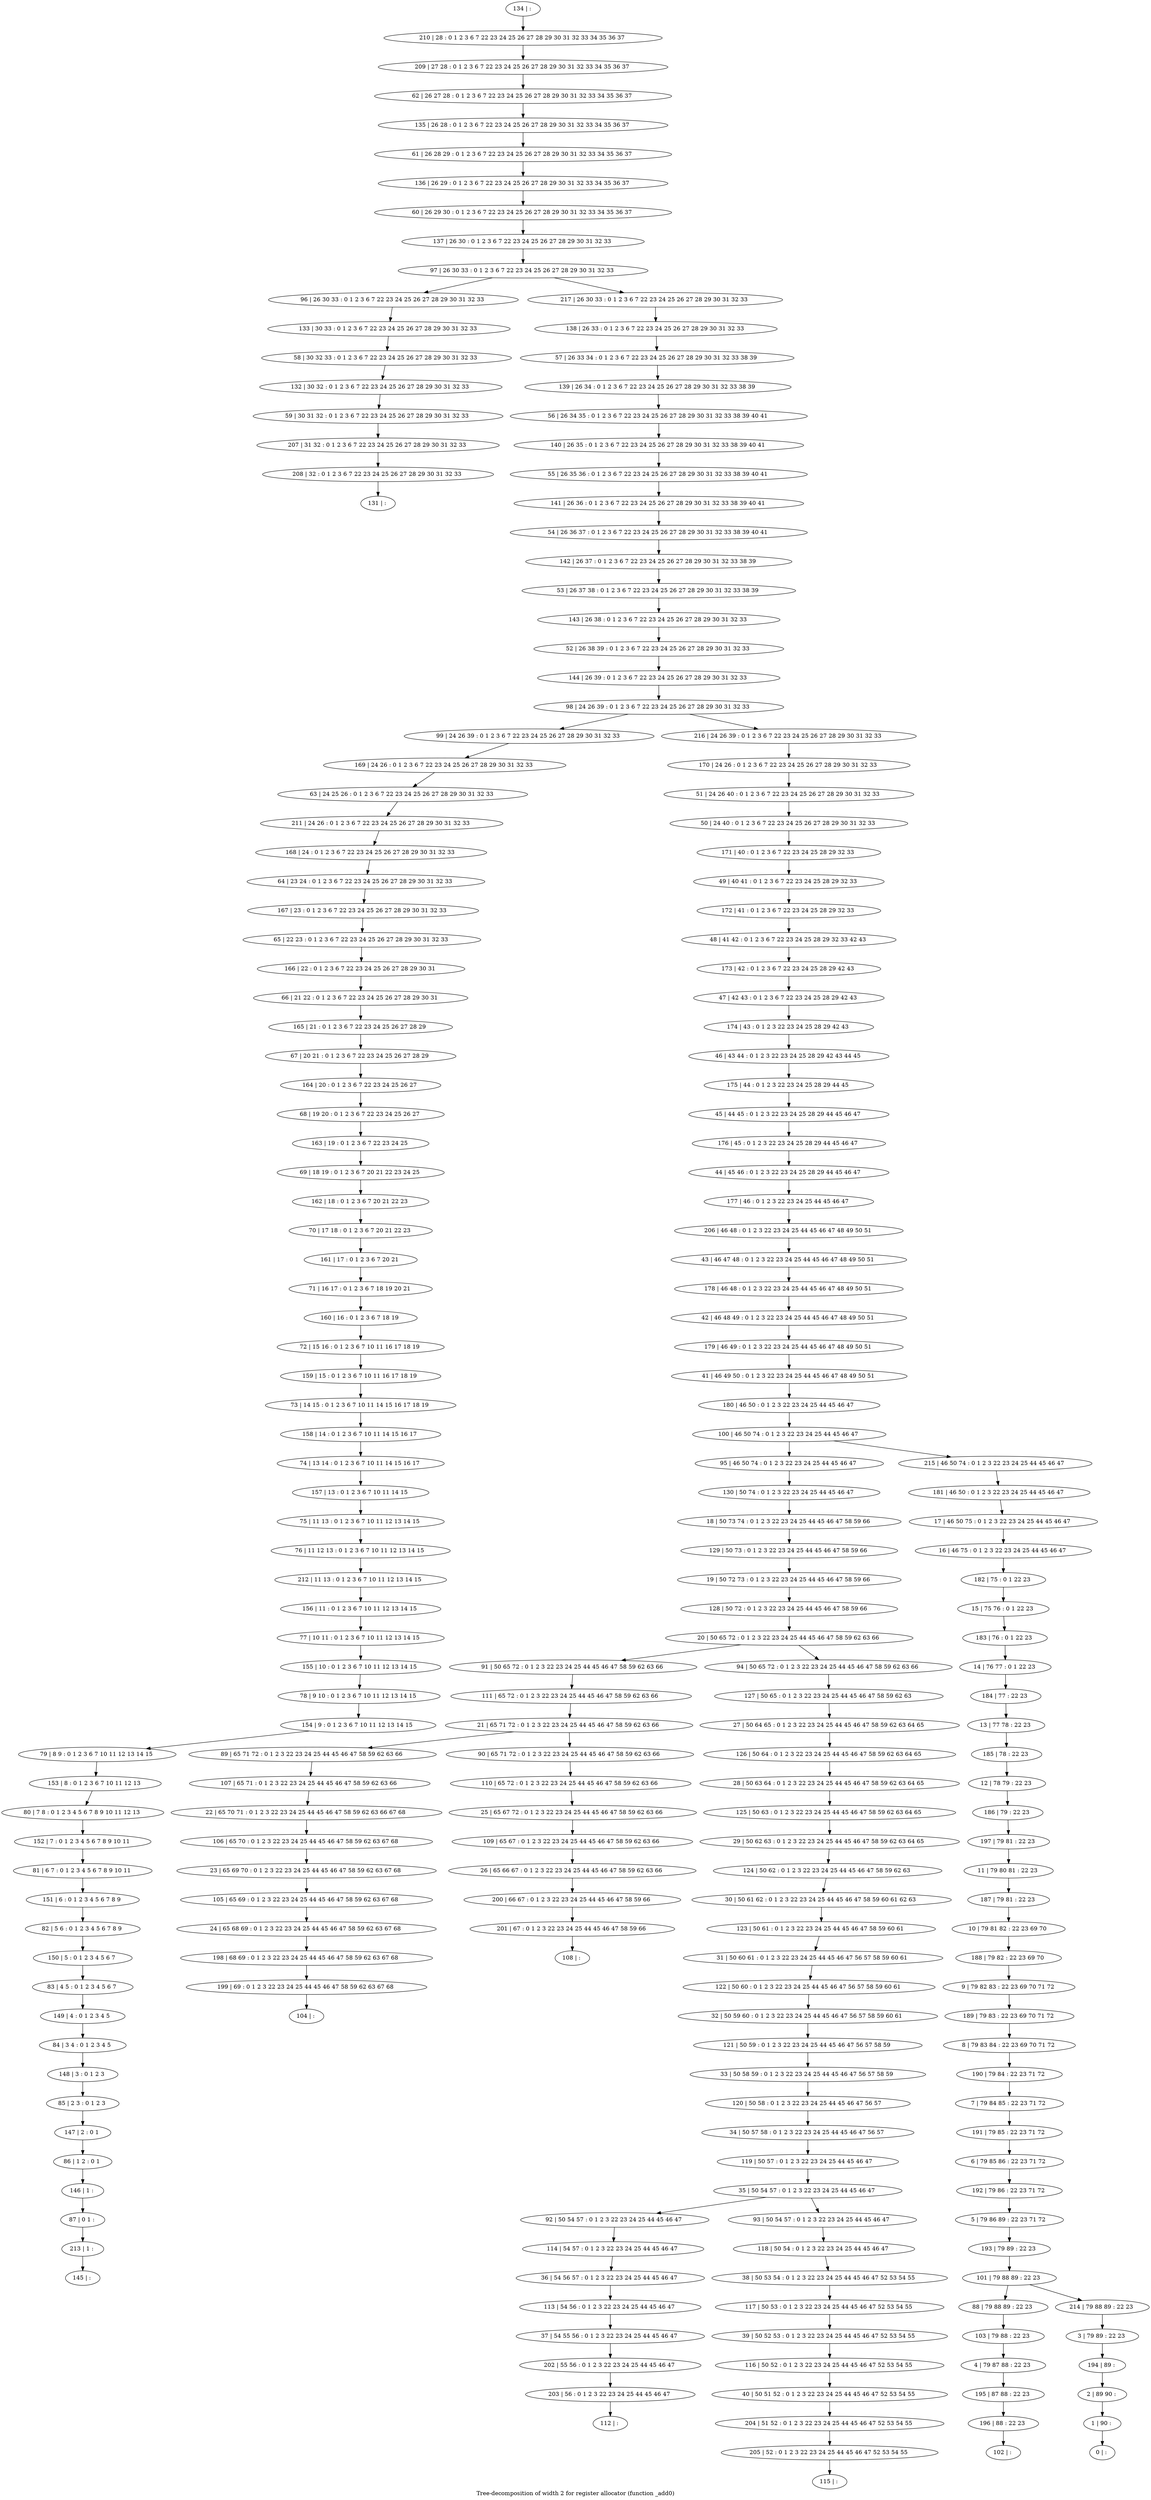 digraph G {
graph [label="Tree-decomposition of width 2 for register allocator (function _add0)"]
0[label="0 | : "];
1[label="1 | 90 : "];
2[label="2 | 89 90 : "];
3[label="3 | 79 89 : 22 23 "];
4[label="4 | 79 87 88 : 22 23 "];
5[label="5 | 79 86 89 : 22 23 71 72 "];
6[label="6 | 79 85 86 : 22 23 71 72 "];
7[label="7 | 79 84 85 : 22 23 71 72 "];
8[label="8 | 79 83 84 : 22 23 69 70 71 72 "];
9[label="9 | 79 82 83 : 22 23 69 70 71 72 "];
10[label="10 | 79 81 82 : 22 23 69 70 "];
11[label="11 | 79 80 81 : 22 23 "];
12[label="12 | 78 79 : 22 23 "];
13[label="13 | 77 78 : 22 23 "];
14[label="14 | 76 77 : 0 1 22 23 "];
15[label="15 | 75 76 : 0 1 22 23 "];
16[label="16 | 46 75 : 0 1 2 3 22 23 24 25 44 45 46 47 "];
17[label="17 | 46 50 75 : 0 1 2 3 22 23 24 25 44 45 46 47 "];
18[label="18 | 50 73 74 : 0 1 2 3 22 23 24 25 44 45 46 47 58 59 66 "];
19[label="19 | 50 72 73 : 0 1 2 3 22 23 24 25 44 45 46 47 58 59 66 "];
20[label="20 | 50 65 72 : 0 1 2 3 22 23 24 25 44 45 46 47 58 59 62 63 66 "];
21[label="21 | 65 71 72 : 0 1 2 3 22 23 24 25 44 45 46 47 58 59 62 63 66 "];
22[label="22 | 65 70 71 : 0 1 2 3 22 23 24 25 44 45 46 47 58 59 62 63 66 67 68 "];
23[label="23 | 65 69 70 : 0 1 2 3 22 23 24 25 44 45 46 47 58 59 62 63 67 68 "];
24[label="24 | 65 68 69 : 0 1 2 3 22 23 24 25 44 45 46 47 58 59 62 63 67 68 "];
25[label="25 | 65 67 72 : 0 1 2 3 22 23 24 25 44 45 46 47 58 59 62 63 66 "];
26[label="26 | 65 66 67 : 0 1 2 3 22 23 24 25 44 45 46 47 58 59 62 63 66 "];
27[label="27 | 50 64 65 : 0 1 2 3 22 23 24 25 44 45 46 47 58 59 62 63 64 65 "];
28[label="28 | 50 63 64 : 0 1 2 3 22 23 24 25 44 45 46 47 58 59 62 63 64 65 "];
29[label="29 | 50 62 63 : 0 1 2 3 22 23 24 25 44 45 46 47 58 59 62 63 64 65 "];
30[label="30 | 50 61 62 : 0 1 2 3 22 23 24 25 44 45 46 47 58 59 60 61 62 63 "];
31[label="31 | 50 60 61 : 0 1 2 3 22 23 24 25 44 45 46 47 56 57 58 59 60 61 "];
32[label="32 | 50 59 60 : 0 1 2 3 22 23 24 25 44 45 46 47 56 57 58 59 60 61 "];
33[label="33 | 50 58 59 : 0 1 2 3 22 23 24 25 44 45 46 47 56 57 58 59 "];
34[label="34 | 50 57 58 : 0 1 2 3 22 23 24 25 44 45 46 47 56 57 "];
35[label="35 | 50 54 57 : 0 1 2 3 22 23 24 25 44 45 46 47 "];
36[label="36 | 54 56 57 : 0 1 2 3 22 23 24 25 44 45 46 47 "];
37[label="37 | 54 55 56 : 0 1 2 3 22 23 24 25 44 45 46 47 "];
38[label="38 | 50 53 54 : 0 1 2 3 22 23 24 25 44 45 46 47 52 53 54 55 "];
39[label="39 | 50 52 53 : 0 1 2 3 22 23 24 25 44 45 46 47 52 53 54 55 "];
40[label="40 | 50 51 52 : 0 1 2 3 22 23 24 25 44 45 46 47 52 53 54 55 "];
41[label="41 | 46 49 50 : 0 1 2 3 22 23 24 25 44 45 46 47 48 49 50 51 "];
42[label="42 | 46 48 49 : 0 1 2 3 22 23 24 25 44 45 46 47 48 49 50 51 "];
43[label="43 | 46 47 48 : 0 1 2 3 22 23 24 25 44 45 46 47 48 49 50 51 "];
44[label="44 | 45 46 : 0 1 2 3 22 23 24 25 28 29 44 45 46 47 "];
45[label="45 | 44 45 : 0 1 2 3 22 23 24 25 28 29 44 45 46 47 "];
46[label="46 | 43 44 : 0 1 2 3 22 23 24 25 28 29 42 43 44 45 "];
47[label="47 | 42 43 : 0 1 2 3 6 7 22 23 24 25 28 29 42 43 "];
48[label="48 | 41 42 : 0 1 2 3 6 7 22 23 24 25 28 29 32 33 42 43 "];
49[label="49 | 40 41 : 0 1 2 3 6 7 22 23 24 25 28 29 32 33 "];
50[label="50 | 24 40 : 0 1 2 3 6 7 22 23 24 25 26 27 28 29 30 31 32 33 "];
51[label="51 | 24 26 40 : 0 1 2 3 6 7 22 23 24 25 26 27 28 29 30 31 32 33 "];
52[label="52 | 26 38 39 : 0 1 2 3 6 7 22 23 24 25 26 27 28 29 30 31 32 33 "];
53[label="53 | 26 37 38 : 0 1 2 3 6 7 22 23 24 25 26 27 28 29 30 31 32 33 38 39 "];
54[label="54 | 26 36 37 : 0 1 2 3 6 7 22 23 24 25 26 27 28 29 30 31 32 33 38 39 40 41 "];
55[label="55 | 26 35 36 : 0 1 2 3 6 7 22 23 24 25 26 27 28 29 30 31 32 33 38 39 40 41 "];
56[label="56 | 26 34 35 : 0 1 2 3 6 7 22 23 24 25 26 27 28 29 30 31 32 33 38 39 40 41 "];
57[label="57 | 26 33 34 : 0 1 2 3 6 7 22 23 24 25 26 27 28 29 30 31 32 33 38 39 "];
58[label="58 | 30 32 33 : 0 1 2 3 6 7 22 23 24 25 26 27 28 29 30 31 32 33 "];
59[label="59 | 30 31 32 : 0 1 2 3 6 7 22 23 24 25 26 27 28 29 30 31 32 33 "];
60[label="60 | 26 29 30 : 0 1 2 3 6 7 22 23 24 25 26 27 28 29 30 31 32 33 34 35 36 37 "];
61[label="61 | 26 28 29 : 0 1 2 3 6 7 22 23 24 25 26 27 28 29 30 31 32 33 34 35 36 37 "];
62[label="62 | 26 27 28 : 0 1 2 3 6 7 22 23 24 25 26 27 28 29 30 31 32 33 34 35 36 37 "];
63[label="63 | 24 25 26 : 0 1 2 3 6 7 22 23 24 25 26 27 28 29 30 31 32 33 "];
64[label="64 | 23 24 : 0 1 2 3 6 7 22 23 24 25 26 27 28 29 30 31 32 33 "];
65[label="65 | 22 23 : 0 1 2 3 6 7 22 23 24 25 26 27 28 29 30 31 32 33 "];
66[label="66 | 21 22 : 0 1 2 3 6 7 22 23 24 25 26 27 28 29 30 31 "];
67[label="67 | 20 21 : 0 1 2 3 6 7 22 23 24 25 26 27 28 29 "];
68[label="68 | 19 20 : 0 1 2 3 6 7 22 23 24 25 26 27 "];
69[label="69 | 18 19 : 0 1 2 3 6 7 20 21 22 23 24 25 "];
70[label="70 | 17 18 : 0 1 2 3 6 7 20 21 22 23 "];
71[label="71 | 16 17 : 0 1 2 3 6 7 18 19 20 21 "];
72[label="72 | 15 16 : 0 1 2 3 6 7 10 11 16 17 18 19 "];
73[label="73 | 14 15 : 0 1 2 3 6 7 10 11 14 15 16 17 18 19 "];
74[label="74 | 13 14 : 0 1 2 3 6 7 10 11 14 15 16 17 "];
75[label="75 | 11 13 : 0 1 2 3 6 7 10 11 12 13 14 15 "];
76[label="76 | 11 12 13 : 0 1 2 3 6 7 10 11 12 13 14 15 "];
77[label="77 | 10 11 : 0 1 2 3 6 7 10 11 12 13 14 15 "];
78[label="78 | 9 10 : 0 1 2 3 6 7 10 11 12 13 14 15 "];
79[label="79 | 8 9 : 0 1 2 3 6 7 10 11 12 13 14 15 "];
80[label="80 | 7 8 : 0 1 2 3 4 5 6 7 8 9 10 11 12 13 "];
81[label="81 | 6 7 : 0 1 2 3 4 5 6 7 8 9 10 11 "];
82[label="82 | 5 6 : 0 1 2 3 4 5 6 7 8 9 "];
83[label="83 | 4 5 : 0 1 2 3 4 5 6 7 "];
84[label="84 | 3 4 : 0 1 2 3 4 5 "];
85[label="85 | 2 3 : 0 1 2 3 "];
86[label="86 | 1 2 : 0 1 "];
87[label="87 | 0 1 : "];
88[label="88 | 79 88 89 : 22 23 "];
89[label="89 | 65 71 72 : 0 1 2 3 22 23 24 25 44 45 46 47 58 59 62 63 66 "];
90[label="90 | 65 71 72 : 0 1 2 3 22 23 24 25 44 45 46 47 58 59 62 63 66 "];
91[label="91 | 50 65 72 : 0 1 2 3 22 23 24 25 44 45 46 47 58 59 62 63 66 "];
92[label="92 | 50 54 57 : 0 1 2 3 22 23 24 25 44 45 46 47 "];
93[label="93 | 50 54 57 : 0 1 2 3 22 23 24 25 44 45 46 47 "];
94[label="94 | 50 65 72 : 0 1 2 3 22 23 24 25 44 45 46 47 58 59 62 63 66 "];
95[label="95 | 46 50 74 : 0 1 2 3 22 23 24 25 44 45 46 47 "];
96[label="96 | 26 30 33 : 0 1 2 3 6 7 22 23 24 25 26 27 28 29 30 31 32 33 "];
97[label="97 | 26 30 33 : 0 1 2 3 6 7 22 23 24 25 26 27 28 29 30 31 32 33 "];
98[label="98 | 24 26 39 : 0 1 2 3 6 7 22 23 24 25 26 27 28 29 30 31 32 33 "];
99[label="99 | 24 26 39 : 0 1 2 3 6 7 22 23 24 25 26 27 28 29 30 31 32 33 "];
100[label="100 | 46 50 74 : 0 1 2 3 22 23 24 25 44 45 46 47 "];
101[label="101 | 79 88 89 : 22 23 "];
102[label="102 | : "];
103[label="103 | 79 88 : 22 23 "];
104[label="104 | : "];
105[label="105 | 65 69 : 0 1 2 3 22 23 24 25 44 45 46 47 58 59 62 63 67 68 "];
106[label="106 | 65 70 : 0 1 2 3 22 23 24 25 44 45 46 47 58 59 62 63 67 68 "];
107[label="107 | 65 71 : 0 1 2 3 22 23 24 25 44 45 46 47 58 59 62 63 66 "];
108[label="108 | : "];
109[label="109 | 65 67 : 0 1 2 3 22 23 24 25 44 45 46 47 58 59 62 63 66 "];
110[label="110 | 65 72 : 0 1 2 3 22 23 24 25 44 45 46 47 58 59 62 63 66 "];
111[label="111 | 65 72 : 0 1 2 3 22 23 24 25 44 45 46 47 58 59 62 63 66 "];
112[label="112 | : "];
113[label="113 | 54 56 : 0 1 2 3 22 23 24 25 44 45 46 47 "];
114[label="114 | 54 57 : 0 1 2 3 22 23 24 25 44 45 46 47 "];
115[label="115 | : "];
116[label="116 | 50 52 : 0 1 2 3 22 23 24 25 44 45 46 47 52 53 54 55 "];
117[label="117 | 50 53 : 0 1 2 3 22 23 24 25 44 45 46 47 52 53 54 55 "];
118[label="118 | 50 54 : 0 1 2 3 22 23 24 25 44 45 46 47 "];
119[label="119 | 50 57 : 0 1 2 3 22 23 24 25 44 45 46 47 "];
120[label="120 | 50 58 : 0 1 2 3 22 23 24 25 44 45 46 47 56 57 "];
121[label="121 | 50 59 : 0 1 2 3 22 23 24 25 44 45 46 47 56 57 58 59 "];
122[label="122 | 50 60 : 0 1 2 3 22 23 24 25 44 45 46 47 56 57 58 59 60 61 "];
123[label="123 | 50 61 : 0 1 2 3 22 23 24 25 44 45 46 47 58 59 60 61 "];
124[label="124 | 50 62 : 0 1 2 3 22 23 24 25 44 45 46 47 58 59 62 63 "];
125[label="125 | 50 63 : 0 1 2 3 22 23 24 25 44 45 46 47 58 59 62 63 64 65 "];
126[label="126 | 50 64 : 0 1 2 3 22 23 24 25 44 45 46 47 58 59 62 63 64 65 "];
127[label="127 | 50 65 : 0 1 2 3 22 23 24 25 44 45 46 47 58 59 62 63 "];
128[label="128 | 50 72 : 0 1 2 3 22 23 24 25 44 45 46 47 58 59 66 "];
129[label="129 | 50 73 : 0 1 2 3 22 23 24 25 44 45 46 47 58 59 66 "];
130[label="130 | 50 74 : 0 1 2 3 22 23 24 25 44 45 46 47 "];
131[label="131 | : "];
132[label="132 | 30 32 : 0 1 2 3 6 7 22 23 24 25 26 27 28 29 30 31 32 33 "];
133[label="133 | 30 33 : 0 1 2 3 6 7 22 23 24 25 26 27 28 29 30 31 32 33 "];
134[label="134 | : "];
135[label="135 | 26 28 : 0 1 2 3 6 7 22 23 24 25 26 27 28 29 30 31 32 33 34 35 36 37 "];
136[label="136 | 26 29 : 0 1 2 3 6 7 22 23 24 25 26 27 28 29 30 31 32 33 34 35 36 37 "];
137[label="137 | 26 30 : 0 1 2 3 6 7 22 23 24 25 26 27 28 29 30 31 32 33 "];
138[label="138 | 26 33 : 0 1 2 3 6 7 22 23 24 25 26 27 28 29 30 31 32 33 "];
139[label="139 | 26 34 : 0 1 2 3 6 7 22 23 24 25 26 27 28 29 30 31 32 33 38 39 "];
140[label="140 | 26 35 : 0 1 2 3 6 7 22 23 24 25 26 27 28 29 30 31 32 33 38 39 40 41 "];
141[label="141 | 26 36 : 0 1 2 3 6 7 22 23 24 25 26 27 28 29 30 31 32 33 38 39 40 41 "];
142[label="142 | 26 37 : 0 1 2 3 6 7 22 23 24 25 26 27 28 29 30 31 32 33 38 39 "];
143[label="143 | 26 38 : 0 1 2 3 6 7 22 23 24 25 26 27 28 29 30 31 32 33 "];
144[label="144 | 26 39 : 0 1 2 3 6 7 22 23 24 25 26 27 28 29 30 31 32 33 "];
145[label="145 | : "];
146[label="146 | 1 : "];
147[label="147 | 2 : 0 1 "];
148[label="148 | 3 : 0 1 2 3 "];
149[label="149 | 4 : 0 1 2 3 4 5 "];
150[label="150 | 5 : 0 1 2 3 4 5 6 7 "];
151[label="151 | 6 : 0 1 2 3 4 5 6 7 8 9 "];
152[label="152 | 7 : 0 1 2 3 4 5 6 7 8 9 10 11 "];
153[label="153 | 8 : 0 1 2 3 6 7 10 11 12 13 "];
154[label="154 | 9 : 0 1 2 3 6 7 10 11 12 13 14 15 "];
155[label="155 | 10 : 0 1 2 3 6 7 10 11 12 13 14 15 "];
156[label="156 | 11 : 0 1 2 3 6 7 10 11 12 13 14 15 "];
157[label="157 | 13 : 0 1 2 3 6 7 10 11 14 15 "];
158[label="158 | 14 : 0 1 2 3 6 7 10 11 14 15 16 17 "];
159[label="159 | 15 : 0 1 2 3 6 7 10 11 16 17 18 19 "];
160[label="160 | 16 : 0 1 2 3 6 7 18 19 "];
161[label="161 | 17 : 0 1 2 3 6 7 20 21 "];
162[label="162 | 18 : 0 1 2 3 6 7 20 21 22 23 "];
163[label="163 | 19 : 0 1 2 3 6 7 22 23 24 25 "];
164[label="164 | 20 : 0 1 2 3 6 7 22 23 24 25 26 27 "];
165[label="165 | 21 : 0 1 2 3 6 7 22 23 24 25 26 27 28 29 "];
166[label="166 | 22 : 0 1 2 3 6 7 22 23 24 25 26 27 28 29 30 31 "];
167[label="167 | 23 : 0 1 2 3 6 7 22 23 24 25 26 27 28 29 30 31 32 33 "];
168[label="168 | 24 : 0 1 2 3 6 7 22 23 24 25 26 27 28 29 30 31 32 33 "];
169[label="169 | 24 26 : 0 1 2 3 6 7 22 23 24 25 26 27 28 29 30 31 32 33 "];
170[label="170 | 24 26 : 0 1 2 3 6 7 22 23 24 25 26 27 28 29 30 31 32 33 "];
171[label="171 | 40 : 0 1 2 3 6 7 22 23 24 25 28 29 32 33 "];
172[label="172 | 41 : 0 1 2 3 6 7 22 23 24 25 28 29 32 33 "];
173[label="173 | 42 : 0 1 2 3 6 7 22 23 24 25 28 29 42 43 "];
174[label="174 | 43 : 0 1 2 3 22 23 24 25 28 29 42 43 "];
175[label="175 | 44 : 0 1 2 3 22 23 24 25 28 29 44 45 "];
176[label="176 | 45 : 0 1 2 3 22 23 24 25 28 29 44 45 46 47 "];
177[label="177 | 46 : 0 1 2 3 22 23 24 25 44 45 46 47 "];
178[label="178 | 46 48 : 0 1 2 3 22 23 24 25 44 45 46 47 48 49 50 51 "];
179[label="179 | 46 49 : 0 1 2 3 22 23 24 25 44 45 46 47 48 49 50 51 "];
180[label="180 | 46 50 : 0 1 2 3 22 23 24 25 44 45 46 47 "];
181[label="181 | 46 50 : 0 1 2 3 22 23 24 25 44 45 46 47 "];
182[label="182 | 75 : 0 1 22 23 "];
183[label="183 | 76 : 0 1 22 23 "];
184[label="184 | 77 : 22 23 "];
185[label="185 | 78 : 22 23 "];
186[label="186 | 79 : 22 23 "];
187[label="187 | 79 81 : 22 23 "];
188[label="188 | 79 82 : 22 23 69 70 "];
189[label="189 | 79 83 : 22 23 69 70 71 72 "];
190[label="190 | 79 84 : 22 23 71 72 "];
191[label="191 | 79 85 : 22 23 71 72 "];
192[label="192 | 79 86 : 22 23 71 72 "];
193[label="193 | 79 89 : 22 23 "];
194[label="194 | 89 : "];
195[label="195 | 87 88 : 22 23 "];
196[label="196 | 88 : 22 23 "];
197[label="197 | 79 81 : 22 23 "];
198[label="198 | 68 69 : 0 1 2 3 22 23 24 25 44 45 46 47 58 59 62 63 67 68 "];
199[label="199 | 69 : 0 1 2 3 22 23 24 25 44 45 46 47 58 59 62 63 67 68 "];
200[label="200 | 66 67 : 0 1 2 3 22 23 24 25 44 45 46 47 58 59 66 "];
201[label="201 | 67 : 0 1 2 3 22 23 24 25 44 45 46 47 58 59 66 "];
202[label="202 | 55 56 : 0 1 2 3 22 23 24 25 44 45 46 47 "];
203[label="203 | 56 : 0 1 2 3 22 23 24 25 44 45 46 47 "];
204[label="204 | 51 52 : 0 1 2 3 22 23 24 25 44 45 46 47 52 53 54 55 "];
205[label="205 | 52 : 0 1 2 3 22 23 24 25 44 45 46 47 52 53 54 55 "];
206[label="206 | 46 48 : 0 1 2 3 22 23 24 25 44 45 46 47 48 49 50 51 "];
207[label="207 | 31 32 : 0 1 2 3 6 7 22 23 24 25 26 27 28 29 30 31 32 33 "];
208[label="208 | 32 : 0 1 2 3 6 7 22 23 24 25 26 27 28 29 30 31 32 33 "];
209[label="209 | 27 28 : 0 1 2 3 6 7 22 23 24 25 26 27 28 29 30 31 32 33 34 35 36 37 "];
210[label="210 | 28 : 0 1 2 3 6 7 22 23 24 25 26 27 28 29 30 31 32 33 34 35 36 37 "];
211[label="211 | 24 26 : 0 1 2 3 6 7 22 23 24 25 26 27 28 29 30 31 32 33 "];
212[label="212 | 11 13 : 0 1 2 3 6 7 10 11 12 13 14 15 "];
213[label="213 | 1 : "];
214[label="214 | 79 88 89 : 22 23 "];
215[label="215 | 46 50 74 : 0 1 2 3 22 23 24 25 44 45 46 47 "];
216[label="216 | 24 26 39 : 0 1 2 3 6 7 22 23 24 25 26 27 28 29 30 31 32 33 "];
217[label="217 | 26 30 33 : 0 1 2 3 6 7 22 23 24 25 26 27 28 29 30 31 32 33 "];
75->76 ;
21->89 ;
21->90 ;
20->91 ;
35->92 ;
35->93 ;
20->94 ;
103->4 ;
88->103 ;
105->24 ;
23->105 ;
106->23 ;
22->106 ;
107->22 ;
89->107 ;
109->26 ;
25->109 ;
110->25 ;
90->110 ;
111->21 ;
91->111 ;
113->37 ;
36->113 ;
114->36 ;
92->114 ;
116->40 ;
39->116 ;
117->39 ;
38->117 ;
118->38 ;
93->118 ;
119->35 ;
34->119 ;
120->34 ;
33->120 ;
121->33 ;
32->121 ;
122->32 ;
31->122 ;
123->31 ;
30->123 ;
124->30 ;
29->124 ;
125->29 ;
28->125 ;
126->28 ;
27->126 ;
127->27 ;
94->127 ;
128->20 ;
19->128 ;
129->19 ;
18->129 ;
130->18 ;
95->130 ;
132->59 ;
58->132 ;
133->58 ;
96->133 ;
146->87 ;
86->146 ;
147->86 ;
85->147 ;
148->85 ;
84->148 ;
149->84 ;
83->149 ;
150->83 ;
82->150 ;
151->82 ;
81->151 ;
152->81 ;
80->152 ;
153->80 ;
79->153 ;
154->79 ;
78->154 ;
155->78 ;
77->155 ;
156->77 ;
157->75 ;
74->157 ;
158->74 ;
73->158 ;
159->73 ;
72->159 ;
160->72 ;
71->160 ;
161->71 ;
70->161 ;
162->70 ;
69->162 ;
163->69 ;
68->163 ;
164->68 ;
67->164 ;
165->67 ;
66->165 ;
166->66 ;
65->166 ;
167->65 ;
64->167 ;
168->64 ;
169->63 ;
99->169 ;
4->195 ;
196->102 ;
195->196 ;
24->198 ;
199->104 ;
198->199 ;
26->200 ;
201->108 ;
200->201 ;
37->202 ;
203->112 ;
202->203 ;
40->204 ;
205->115 ;
204->205 ;
59->207 ;
208->131 ;
207->208 ;
211->168 ;
63->211 ;
212->156 ;
76->212 ;
213->145 ;
87->213 ;
134->210 ;
210->209 ;
209->62 ;
62->135 ;
135->61 ;
61->136 ;
136->60 ;
60->137 ;
137->97 ;
138->57 ;
57->139 ;
139->56 ;
56->140 ;
140->55 ;
55->141 ;
141->54 ;
54->142 ;
142->53 ;
53->143 ;
143->52 ;
52->144 ;
144->98 ;
170->51 ;
51->50 ;
50->171 ;
171->49 ;
49->172 ;
172->48 ;
48->173 ;
173->47 ;
47->174 ;
174->46 ;
46->175 ;
175->45 ;
45->176 ;
176->44 ;
44->177 ;
177->206 ;
206->43 ;
43->178 ;
178->42 ;
42->179 ;
179->41 ;
41->180 ;
180->100 ;
181->17 ;
17->16 ;
16->182 ;
182->15 ;
15->183 ;
183->14 ;
14->184 ;
184->13 ;
13->185 ;
185->12 ;
12->186 ;
186->197 ;
197->11 ;
11->187 ;
187->10 ;
10->188 ;
188->9 ;
9->189 ;
189->8 ;
8->190 ;
190->7 ;
7->191 ;
191->6 ;
6->192 ;
192->5 ;
5->193 ;
193->101 ;
3->194 ;
194->2 ;
2->1 ;
1->0 ;
214->3 ;
215->181 ;
216->170 ;
217->138 ;
101->88 ;
101->214 ;
100->95 ;
100->215 ;
98->99 ;
98->216 ;
97->96 ;
97->217 ;
}
